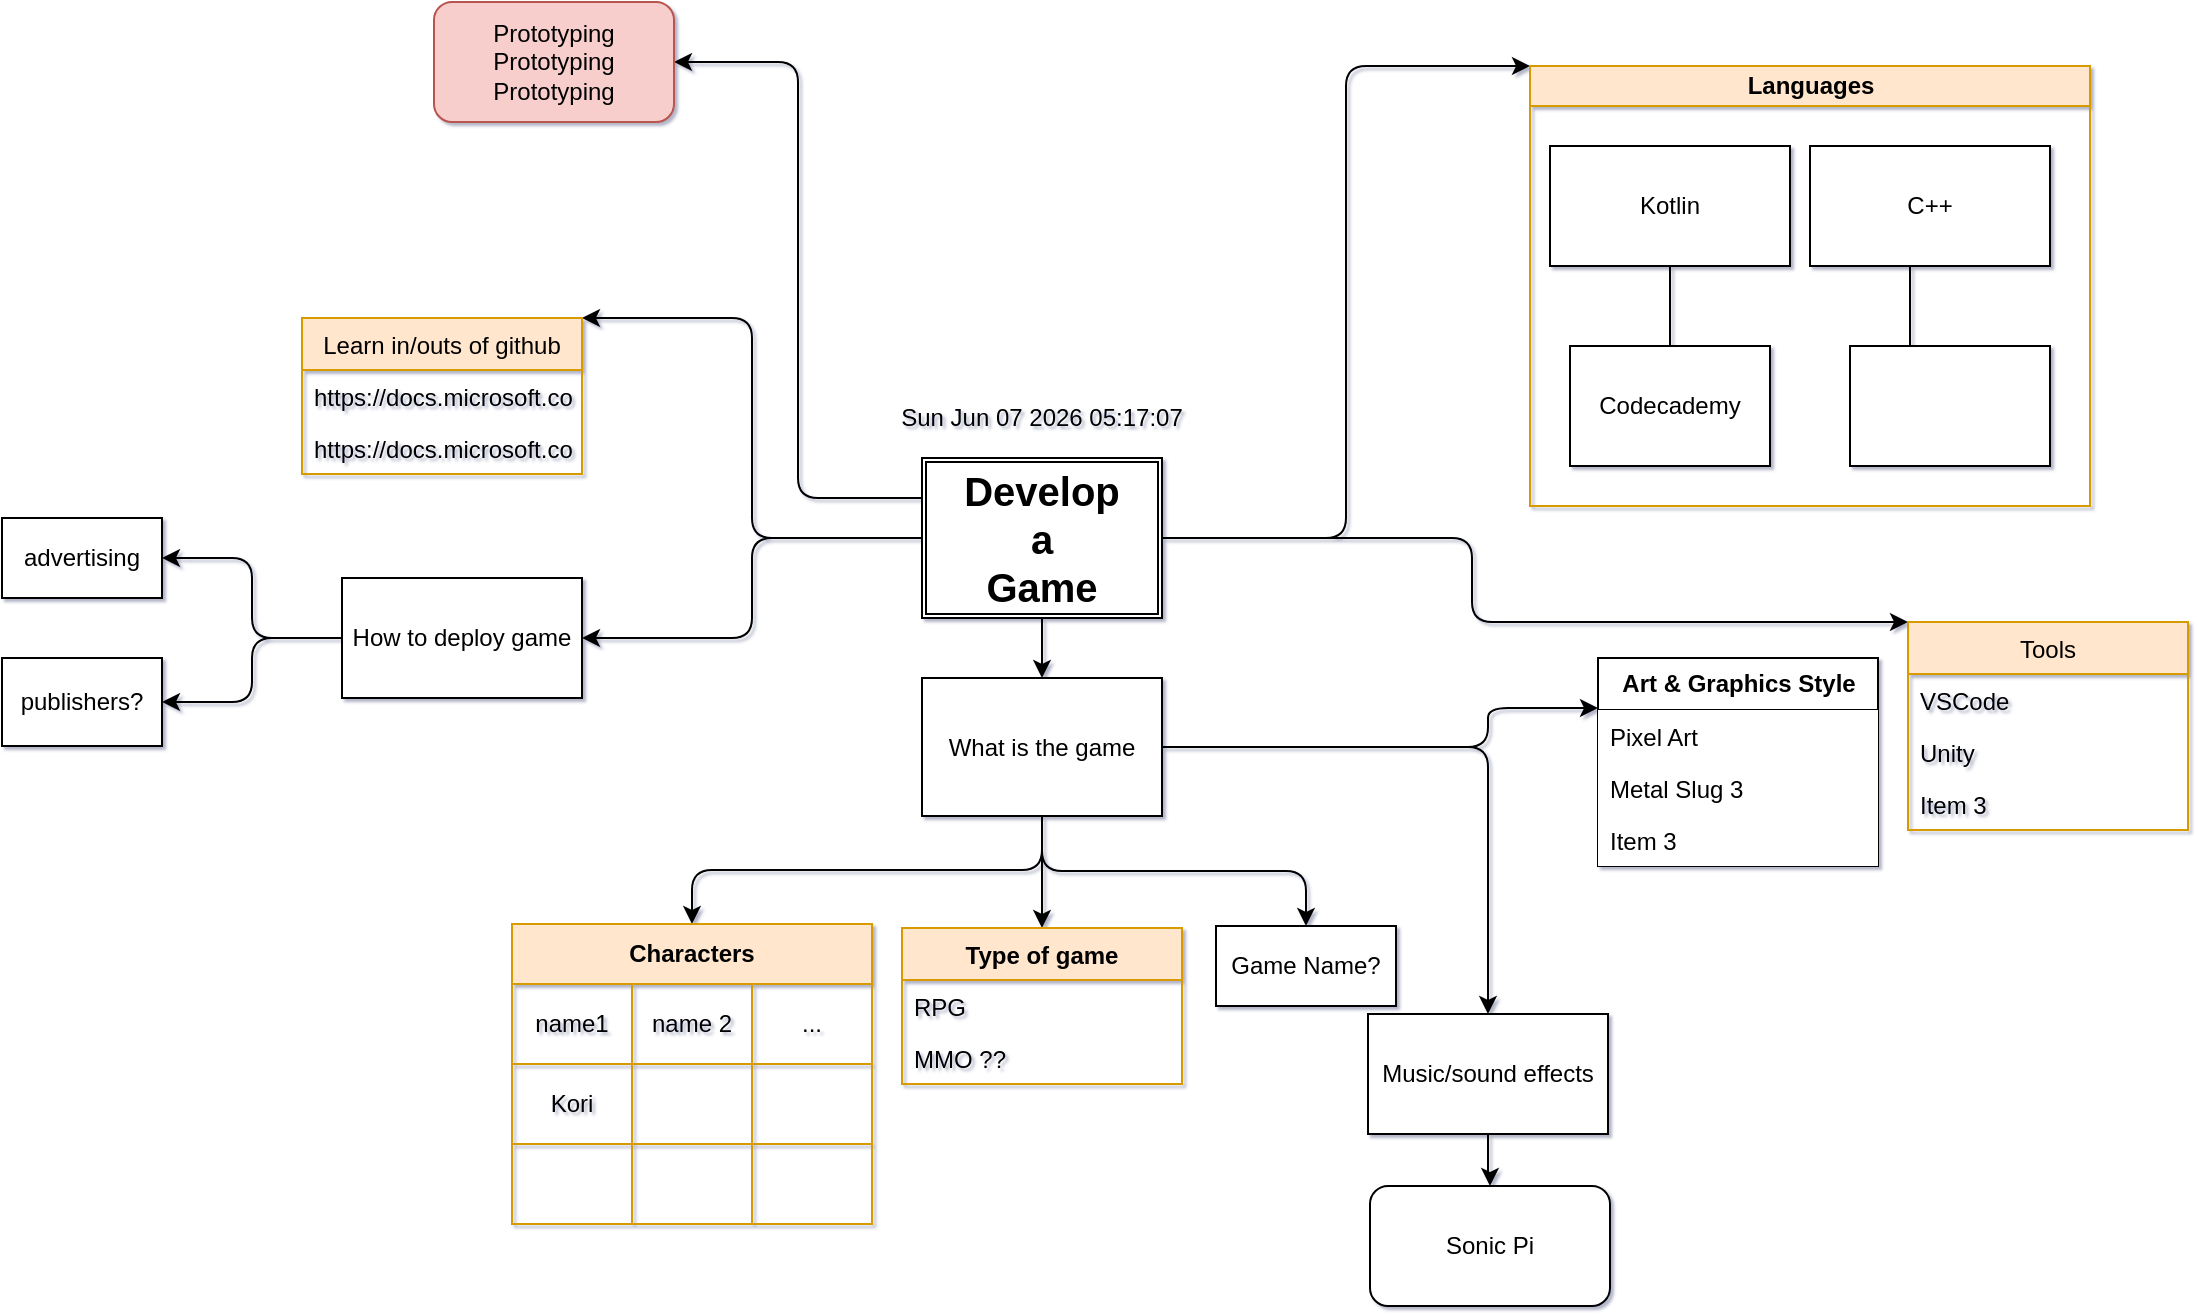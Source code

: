 <mxfile version="14.2.4" type="github" pages="4">
  <diagram id="LQlHrmRZi087rSzwUS9f" name="Main">
    <mxGraphModel dx="1182" dy="822" grid="0" gridSize="10" guides="0" tooltips="1" connect="1" arrows="1" fold="1" page="0" pageScale="1" pageWidth="850" pageHeight="1100" math="0" shadow="1">
      <root>
        <mxCell id="0" />
        <mxCell id="1" parent="0" />
        <mxCell id="A_EFe26jHxkVhjVEouuX-2" value="" style="endArrow=classic;html=1;exitX=0;exitY=0.5;exitDx=0;exitDy=0;entryX=1;entryY=0;entryDx=0;entryDy=0;edgeStyle=elbowEdgeStyle;" parent="1" source="N-RR1U5ewOOgkyhQM1mz-33" target="N-RR1U5ewOOgkyhQM1mz-17" edge="1">
          <mxGeometry width="50" height="50" relative="1" as="geometry">
            <mxPoint x="360" y="55" as="sourcePoint" />
            <mxPoint x="280" y="-20" as="targetPoint" />
          </mxGeometry>
        </mxCell>
        <mxCell id="A_EFe26jHxkVhjVEouuX-4" value="" style="endArrow=classic;html=1;exitX=0;exitY=0.5;exitDx=0;exitDy=0;entryX=1;entryY=0.5;entryDx=0;entryDy=0;edgeStyle=orthogonalEdgeStyle;" parent="1" source="N-RR1U5ewOOgkyhQM1mz-33" target="A_EFe26jHxkVhjVEouuX-5" edge="1">
          <mxGeometry width="50" height="50" relative="1" as="geometry">
            <mxPoint x="360" y="55" as="sourcePoint" />
            <mxPoint x="340" y="190" as="targetPoint" />
          </mxGeometry>
        </mxCell>
        <mxCell id="rkaj9FJLYy9ZAXitsgkI-21" value="" style="edgeStyle=orthogonalEdgeStyle;curved=0;rounded=1;sketch=0;orthogonalLoop=1;jettySize=auto;html=1;" parent="1" source="A_EFe26jHxkVhjVEouuX-5" target="rkaj9FJLYy9ZAXitsgkI-20" edge="1">
          <mxGeometry relative="1" as="geometry" />
        </mxCell>
        <mxCell id="rkaj9FJLYy9ZAXitsgkI-25" value="" style="edgeStyle=orthogonalEdgeStyle;curved=0;rounded=1;sketch=0;orthogonalLoop=1;jettySize=auto;html=1;" parent="1" source="A_EFe26jHxkVhjVEouuX-5" target="rkaj9FJLYy9ZAXitsgkI-24" edge="1">
          <mxGeometry relative="1" as="geometry" />
        </mxCell>
        <mxCell id="A_EFe26jHxkVhjVEouuX-5" value="How to deploy game" style="square;whiteSpace=wrap;html=1;" parent="1" vertex="1">
          <mxGeometry x="70" y="90" width="120" height="60" as="geometry" />
        </mxCell>
        <mxCell id="A_EFe26jHxkVhjVEouuX-6" value="" style="endArrow=classic;html=1;exitX=0.5;exitY=1;exitDx=0;exitDy=0;" parent="1" source="N-RR1U5ewOOgkyhQM1mz-33" target="A_EFe26jHxkVhjVEouuX-7" edge="1">
          <mxGeometry width="50" height="50" relative="1" as="geometry">
            <mxPoint x="420" y="80" as="sourcePoint" />
            <mxPoint x="420" y="270" as="targetPoint" />
          </mxGeometry>
        </mxCell>
        <mxCell id="rkaj9FJLYy9ZAXitsgkI-19" value="" style="edgeStyle=elbowEdgeStyle;rounded=1;sketch=0;orthogonalLoop=1;jettySize=auto;html=1;entryX=0.5;entryY=0;entryDx=0;entryDy=0;elbow=vertical;" parent="1" source="A_EFe26jHxkVhjVEouuX-7" target="N-RR1U5ewOOgkyhQM1mz-1" edge="1">
          <mxGeometry relative="1" as="geometry">
            <mxPoint x="420" y="350" as="targetPoint" />
          </mxGeometry>
        </mxCell>
        <mxCell id="A_EFe26jHxkVhjVEouuX-7" value="What is the game" style="square;whiteSpace=wrap;html=1;" parent="1" vertex="1">
          <mxGeometry x="360" y="140" width="120" height="69" as="geometry" />
        </mxCell>
        <mxCell id="A_EFe26jHxkVhjVEouuX-8" value="" style="endArrow=classic;html=1;entryX=0;entryY=0;entryDx=0;entryDy=0;edgeStyle=elbowEdgeStyle;" parent="1" target="N-RR1U5ewOOgkyhQM1mz-27" edge="1">
          <mxGeometry width="50" height="50" relative="1" as="geometry">
            <mxPoint x="490" y="70" as="sourcePoint" />
            <mxPoint x="790" y="380" as="targetPoint" />
            <Array as="points">
              <mxPoint x="635" y="340" />
            </Array>
          </mxGeometry>
        </mxCell>
        <mxCell id="A_EFe26jHxkVhjVEouuX-10" value="" style="endArrow=classic;html=1;entryX=0;entryY=0;entryDx=0;entryDy=0;edgeStyle=elbowEdgeStyle;" parent="1" source="N-RR1U5ewOOgkyhQM1mz-33" target="N-RR1U5ewOOgkyhQM1mz-9" edge="1">
          <mxGeometry width="50" height="50" relative="1" as="geometry">
            <mxPoint x="470" y="50" as="sourcePoint" />
            <mxPoint x="740" y="20" as="targetPoint" />
          </mxGeometry>
        </mxCell>
        <mxCell id="A_EFe26jHxkVhjVEouuX-13" value="Game Name?" style="square;whiteSpace=wrap;html=1;" parent="1" vertex="1">
          <mxGeometry x="507" y="264" width="90" height="40" as="geometry" />
        </mxCell>
        <mxCell id="A_EFe26jHxkVhjVEouuX-14" value="" style="endArrow=classic;html=1;exitX=0.5;exitY=1;exitDx=0;exitDy=0;edgeStyle=elbowEdgeStyle;elbow=vertical;" parent="1" source="A_EFe26jHxkVhjVEouuX-7" target="rkaj9FJLYy9ZAXitsgkI-26" edge="1">
          <mxGeometry width="50" height="50" relative="1" as="geometry">
            <mxPoint x="400" y="420" as="sourcePoint" />
            <mxPoint x="330" y="360" as="targetPoint" />
          </mxGeometry>
        </mxCell>
        <UserObject label="%date{ddd mmm dd yyyy HH:MM:ss}%" placeholders="1" id="__gFQp-27cVtTYfEqAuZ-8">
          <mxCell style="text;html=1;align=center;verticalAlign=middle;whiteSpace=wrap;overflow=hidden;" parent="1" vertex="1">
            <mxGeometry x="340" width="160" height="20" as="geometry" />
          </mxCell>
        </UserObject>
        <mxCell id="rkaj9FJLYy9ZAXitsgkI-15" value="" style="endArrow=classic;html=1;exitX=0.5;exitY=1;exitDx=0;exitDy=0;entryX=0.5;entryY=0;entryDx=0;entryDy=0;edgeStyle=elbowEdgeStyle;elbow=vertical;" parent="1" source="A_EFe26jHxkVhjVEouuX-7" target="A_EFe26jHxkVhjVEouuX-13" edge="1">
          <mxGeometry width="50" height="50" relative="1" as="geometry">
            <mxPoint x="380" y="270" as="sourcePoint" />
            <mxPoint x="430" y="220" as="targetPoint" />
          </mxGeometry>
        </mxCell>
        <mxCell id="rkaj9FJLYy9ZAXitsgkI-20" value="publishers?" style="whiteSpace=wrap;html=1;" parent="1" vertex="1">
          <mxGeometry x="-100" y="130" width="80" height="44" as="geometry" />
        </mxCell>
        <mxCell id="rkaj9FJLYy9ZAXitsgkI-24" value="advertising" style="whiteSpace=wrap;html=1;" parent="1" vertex="1">
          <mxGeometry x="-100" y="60" width="80" height="40" as="geometry" />
        </mxCell>
        <mxCell id="N-RR1U5ewOOgkyhQM1mz-9" value="Languages" style="swimlane;html=1;startSize=20;horizontal=1;containerType=tree;newEdgeStyle={&quot;edgeStyle&quot;:&quot;elbowEdgeStyle&quot;,&quot;startArrow&quot;:&quot;none&quot;,&quot;endArrow&quot;:&quot;none&quot;};rounded=0;sketch=0;fillColor=#ffe6cc;strokeColor=#d79b00;" parent="1" vertex="1">
          <mxGeometry x="664" y="-166" width="280" height="220" as="geometry" />
        </mxCell>
        <mxCell id="N-RR1U5ewOOgkyhQM1mz-10" value="" style="edgeStyle=elbowEdgeStyle;elbow=vertical;startArrow=none;endArrow=none;rounded=0;" parent="N-RR1U5ewOOgkyhQM1mz-9" source="N-RR1U5ewOOgkyhQM1mz-12" target="N-RR1U5ewOOgkyhQM1mz-13" edge="1">
          <mxGeometry relative="1" as="geometry" />
        </mxCell>
        <mxCell id="N-RR1U5ewOOgkyhQM1mz-11" value="" style="edgeStyle=elbowEdgeStyle;elbow=vertical;startArrow=none;endArrow=none;rounded=0;" parent="N-RR1U5ewOOgkyhQM1mz-9" target="N-RR1U5ewOOgkyhQM1mz-14" edge="1">
          <mxGeometry relative="1" as="geometry">
            <mxPoint x="190" y="90" as="sourcePoint" />
            <Array as="points">
              <mxPoint x="190" y="90" />
            </Array>
          </mxGeometry>
        </mxCell>
        <UserObject label="Kotlin" treeRoot="1" id="N-RR1U5ewOOgkyhQM1mz-12">
          <mxCell style="whiteSpace=wrap;html=1;align=center;treeFolding=1;treeMoving=1;newEdgeStyle={&quot;edgeStyle&quot;:&quot;elbowEdgeStyle&quot;,&quot;startArrow&quot;:&quot;none&quot;,&quot;endArrow&quot;:&quot;none&quot;};" parent="N-RR1U5ewOOgkyhQM1mz-9" vertex="1">
            <mxGeometry x="10" y="40" width="120" height="60" as="geometry" />
          </mxCell>
        </UserObject>
        <UserObject label="Codecademy" link="https://www.codecademy.com/learn/learn-kotlin" id="N-RR1U5ewOOgkyhQM1mz-13">
          <mxCell style="whiteSpace=wrap;html=1;align=center;verticalAlign=middle;treeFolding=1;treeMoving=1;newEdgeStyle={&quot;edgeStyle&quot;:&quot;elbowEdgeStyle&quot;,&quot;startArrow&quot;:&quot;none&quot;,&quot;endArrow&quot;:&quot;none&quot;};" parent="N-RR1U5ewOOgkyhQM1mz-9" vertex="1">
            <mxGeometry x="20" y="140" width="100" height="60" as="geometry" />
          </mxCell>
        </UserObject>
        <mxCell id="N-RR1U5ewOOgkyhQM1mz-14" value="" style="whiteSpace=wrap;html=1;align=center;verticalAlign=middle;treeFolding=1;treeMoving=1;newEdgeStyle={&quot;edgeStyle&quot;:&quot;elbowEdgeStyle&quot;,&quot;startArrow&quot;:&quot;none&quot;,&quot;endArrow&quot;:&quot;none&quot;};" parent="N-RR1U5ewOOgkyhQM1mz-9" vertex="1">
          <mxGeometry x="160" y="140" width="100" height="60" as="geometry" />
        </mxCell>
        <UserObject label="C++" treeRoot="1" id="N-RR1U5ewOOgkyhQM1mz-15">
          <mxCell style="whiteSpace=wrap;html=1;align=center;treeFolding=1;treeMoving=1;newEdgeStyle={&quot;edgeStyle&quot;:&quot;elbowEdgeStyle&quot;,&quot;startArrow&quot;:&quot;none&quot;,&quot;endArrow&quot;:&quot;none&quot;};" parent="N-RR1U5ewOOgkyhQM1mz-9" vertex="1">
            <mxGeometry x="140" y="40" width="120" height="60" as="geometry" />
          </mxCell>
        </UserObject>
        <mxCell id="N-RR1U5ewOOgkyhQM1mz-17" value="Learn in/outs of github" style="swimlane;fontStyle=0;childLayout=stackLayout;horizontal=1;startSize=26;fillColor=#ffe6cc;horizontalStack=0;resizeParent=1;resizeParentMax=0;resizeLast=0;collapsible=1;marginBottom=0;rounded=0;sketch=0;strokeColor=#d79b00;" parent="1" vertex="1">
          <mxGeometry x="50" y="-40" width="140" height="78" as="geometry" />
        </mxCell>
        <mxCell id="N-RR1U5ewOOgkyhQM1mz-18" value="https://docs.microsoft.com/en-us/learn/modules/introduction-to-github/" style="text;strokeColor=none;fillColor=none;align=left;verticalAlign=top;spacingLeft=4;spacingRight=4;overflow=hidden;rotatable=0;points=[[0,0.5],[1,0.5]];portConstraint=eastwest;" parent="N-RR1U5ewOOgkyhQM1mz-17" vertex="1">
          <mxGeometry y="26" width="140" height="26" as="geometry" />
        </mxCell>
        <mxCell id="N-RR1U5ewOOgkyhQM1mz-19" value="https://docs.microsoft.com/en-us/learn/paths/manage-project-lifecycle-github/" style="text;strokeColor=none;fillColor=none;align=left;verticalAlign=top;spacingLeft=4;spacingRight=4;overflow=hidden;rotatable=0;points=[[0,0.5],[1,0.5]];portConstraint=eastwest;" parent="N-RR1U5ewOOgkyhQM1mz-17" vertex="1">
          <mxGeometry y="52" width="140" height="26" as="geometry" />
        </mxCell>
        <mxCell id="9YRhju4re-X4gGqI2iqe-2" value="" style="edgeStyle=orthogonalEdgeStyle;rounded=0;orthogonalLoop=1;jettySize=auto;html=1;" parent="1" source="N-RR1U5ewOOgkyhQM1mz-36" target="9YRhju4re-X4gGqI2iqe-1" edge="1">
          <mxGeometry relative="1" as="geometry" />
        </mxCell>
        <mxCell id="N-RR1U5ewOOgkyhQM1mz-36" value="Music/sound effects" style="rounded=0;whiteSpace=wrap;html=1;" parent="1" vertex="1">
          <mxGeometry x="583" y="308" width="120" height="60" as="geometry" />
        </mxCell>
        <mxCell id="N-RR1U5ewOOgkyhQM1mz-33" value="&lt;div&gt;&lt;font style=&quot;font-size: 20px&quot;&gt;&lt;b&gt;Develop&lt;/b&gt;&lt;/font&gt;&lt;/div&gt;&lt;div&gt;&lt;font style=&quot;font-size: 20px&quot;&gt;&lt;b&gt;a&lt;/b&gt;&lt;/font&gt;&lt;/div&gt;&lt;div&gt;&lt;font style=&quot;font-size: 20px&quot;&gt;&lt;b&gt;Game&lt;/b&gt;&lt;/font&gt;&lt;/div&gt;" style="shape=ext;double=1;rounded=0;whiteSpace=wrap;html=1;sketch=0;" parent="1" vertex="1">
          <mxGeometry x="360" y="30" width="120" height="80" as="geometry" />
        </mxCell>
        <mxCell id="N-RR1U5ewOOgkyhQM1mz-37" value="" style="endArrow=classic;html=1;exitX=0;exitY=0.25;exitDx=0;exitDy=0;edgeStyle=elbowEdgeStyle;" parent="1" source="N-RR1U5ewOOgkyhQM1mz-33" target="N-RR1U5ewOOgkyhQM1mz-38" edge="1">
          <mxGeometry width="50" height="50" relative="1" as="geometry">
            <mxPoint x="425" y="115" as="sourcePoint" />
            <mxPoint x="284" y="-150" as="targetPoint" />
          </mxGeometry>
        </mxCell>
        <mxCell id="N-RR1U5ewOOgkyhQM1mz-38" value="&lt;div&gt;Prototyping&lt;/div&gt;&lt;div&gt;Prototyping&lt;/div&gt;&lt;div&gt;Prototyping&lt;/div&gt;" style="rounded=1;whiteSpace=wrap;html=1;fillColor=#f8cecc;strokeColor=#b85450;" parent="1" vertex="1">
          <mxGeometry x="116" y="-198" width="120" height="60" as="geometry" />
        </mxCell>
        <mxCell id="9YRhju4re-X4gGqI2iqe-1" value="&lt;div&gt;Sonic Pi&lt;/div&gt;" style="rounded=1;whiteSpace=wrap;html=1;" parent="1" vertex="1">
          <mxGeometry x="584" y="394" width="120" height="60" as="geometry" />
        </mxCell>
        <mxCell id="N-RR1U5ewOOgkyhQM1mz-1" value="Type of game" style="swimlane;fontStyle=1;childLayout=stackLayout;horizontal=1;startSize=26;fillColor=#ffe6cc;horizontalStack=0;resizeParent=1;resizeParentMax=0;resizeLast=0;collapsible=1;marginBottom=0;rounded=0;sketch=0;strokeColor=#d79b00;" parent="1" vertex="1">
          <mxGeometry x="350" y="265" width="140" height="78" as="geometry" />
        </mxCell>
        <mxCell id="N-RR1U5ewOOgkyhQM1mz-3" value="RPG&#xa;" style="text;strokeColor=none;fillColor=none;align=left;verticalAlign=top;spacingLeft=4;spacingRight=4;overflow=hidden;rotatable=0;points=[[0,0.5],[1,0.5]];portConstraint=eastwest;" parent="N-RR1U5ewOOgkyhQM1mz-1" vertex="1">
          <mxGeometry y="26" width="140" height="26" as="geometry" />
        </mxCell>
        <mxCell id="HhevUijndZ0R4w4-KPz5-1" value="MMO ??" style="text;strokeColor=none;fillColor=none;align=left;verticalAlign=top;spacingLeft=4;spacingRight=4;overflow=hidden;rotatable=0;points=[[0,0.5],[1,0.5]];portConstraint=eastwest;" vertex="1" parent="N-RR1U5ewOOgkyhQM1mz-1">
          <mxGeometry y="52" width="140" height="26" as="geometry" />
        </mxCell>
        <mxCell id="rkaj9FJLYy9ZAXitsgkI-26" value="&lt;div&gt;Characters&lt;/div&gt;" style="shape=table;html=1;whiteSpace=wrap;startSize=30;container=1;collapsible=0;childLayout=tableLayout;fontStyle=1;align=center;rounded=0;sketch=0;fillColor=#ffe6cc;strokeColor=#d79b00;" parent="1" vertex="1">
          <mxGeometry x="155" y="263" width="180" height="150" as="geometry" />
        </mxCell>
        <mxCell id="rkaj9FJLYy9ZAXitsgkI-27" value="" style="shape=partialRectangle;html=1;whiteSpace=wrap;collapsible=0;dropTarget=0;pointerEvents=0;fillColor=none;top=0;left=0;bottom=0;right=0;points=[[0,0.5],[1,0.5]];portConstraint=eastwest;" parent="rkaj9FJLYy9ZAXitsgkI-26" vertex="1">
          <mxGeometry y="30" width="180" height="40" as="geometry" />
        </mxCell>
        <mxCell id="rkaj9FJLYy9ZAXitsgkI-28" value="name1" style="shape=partialRectangle;html=1;whiteSpace=wrap;connectable=0;fillColor=none;top=0;left=0;bottom=0;right=0;overflow=hidden;" parent="rkaj9FJLYy9ZAXitsgkI-27" vertex="1">
          <mxGeometry width="60" height="40" as="geometry" />
        </mxCell>
        <mxCell id="rkaj9FJLYy9ZAXitsgkI-29" value="name 2" style="shape=partialRectangle;html=1;whiteSpace=wrap;connectable=0;fillColor=none;top=0;left=0;bottom=0;right=0;overflow=hidden;" parent="rkaj9FJLYy9ZAXitsgkI-27" vertex="1">
          <mxGeometry x="60" width="60" height="40" as="geometry" />
        </mxCell>
        <mxCell id="rkaj9FJLYy9ZAXitsgkI-30" value="..." style="shape=partialRectangle;html=1;whiteSpace=wrap;connectable=0;fillColor=none;top=0;left=0;bottom=0;right=0;overflow=hidden;" parent="rkaj9FJLYy9ZAXitsgkI-27" vertex="1">
          <mxGeometry x="120" width="60" height="40" as="geometry" />
        </mxCell>
        <mxCell id="rkaj9FJLYy9ZAXitsgkI-31" value="" style="shape=partialRectangle;html=1;whiteSpace=wrap;collapsible=0;dropTarget=0;pointerEvents=0;fillColor=none;top=0;left=0;bottom=0;right=0;points=[[0,0.5],[1,0.5]];portConstraint=eastwest;" parent="rkaj9FJLYy9ZAXitsgkI-26" vertex="1">
          <mxGeometry y="70" width="180" height="40" as="geometry" />
        </mxCell>
        <mxCell id="rkaj9FJLYy9ZAXitsgkI-32" value="Kori" style="shape=partialRectangle;html=1;whiteSpace=wrap;connectable=0;fillColor=none;top=0;left=0;bottom=0;right=0;overflow=hidden;" parent="rkaj9FJLYy9ZAXitsgkI-31" vertex="1">
          <mxGeometry width="60" height="40" as="geometry" />
        </mxCell>
        <mxCell id="rkaj9FJLYy9ZAXitsgkI-33" value="" style="shape=partialRectangle;html=1;whiteSpace=wrap;connectable=0;fillColor=none;top=0;left=0;bottom=0;right=0;overflow=hidden;" parent="rkaj9FJLYy9ZAXitsgkI-31" vertex="1">
          <mxGeometry x="60" width="60" height="40" as="geometry" />
        </mxCell>
        <mxCell id="rkaj9FJLYy9ZAXitsgkI-34" value="" style="shape=partialRectangle;html=1;whiteSpace=wrap;connectable=0;fillColor=none;top=0;left=0;bottom=0;right=0;overflow=hidden;" parent="rkaj9FJLYy9ZAXitsgkI-31" vertex="1">
          <mxGeometry x="120" width="60" height="40" as="geometry" />
        </mxCell>
        <mxCell id="rkaj9FJLYy9ZAXitsgkI-35" value="" style="shape=partialRectangle;html=1;whiteSpace=wrap;collapsible=0;dropTarget=0;pointerEvents=0;fillColor=none;top=0;left=0;bottom=0;right=0;points=[[0,0.5],[1,0.5]];portConstraint=eastwest;" parent="rkaj9FJLYy9ZAXitsgkI-26" vertex="1">
          <mxGeometry y="110" width="180" height="40" as="geometry" />
        </mxCell>
        <mxCell id="rkaj9FJLYy9ZAXitsgkI-36" value="" style="shape=partialRectangle;html=1;whiteSpace=wrap;connectable=0;fillColor=none;top=0;left=0;bottom=0;right=0;overflow=hidden;" parent="rkaj9FJLYy9ZAXitsgkI-35" vertex="1">
          <mxGeometry width="60" height="40" as="geometry" />
        </mxCell>
        <mxCell id="rkaj9FJLYy9ZAXitsgkI-37" value="" style="shape=partialRectangle;html=1;whiteSpace=wrap;connectable=0;fillColor=none;top=0;left=0;bottom=0;right=0;overflow=hidden;" parent="rkaj9FJLYy9ZAXitsgkI-35" vertex="1">
          <mxGeometry x="60" width="60" height="40" as="geometry" />
        </mxCell>
        <mxCell id="rkaj9FJLYy9ZAXitsgkI-38" value="" style="shape=partialRectangle;html=1;whiteSpace=wrap;connectable=0;fillColor=none;top=0;left=0;bottom=0;right=0;overflow=hidden;" parent="rkaj9FJLYy9ZAXitsgkI-35" vertex="1">
          <mxGeometry x="120" width="60" height="40" as="geometry" />
        </mxCell>
        <mxCell id="N-RR1U5ewOOgkyhQM1mz-27" value="Tools" style="swimlane;fontStyle=0;childLayout=stackLayout;horizontal=1;startSize=26;fillColor=#ffe6cc;horizontalStack=0;resizeParent=1;resizeParentMax=0;resizeLast=0;collapsible=1;marginBottom=0;rounded=0;sketch=0;strokeColor=#d79b00;" parent="1" vertex="1">
          <mxGeometry x="853" y="112" width="140" height="104" as="geometry" />
        </mxCell>
        <mxCell id="N-RR1U5ewOOgkyhQM1mz-28" value="VSCode" style="text;strokeColor=none;fillColor=none;align=left;verticalAlign=top;spacingLeft=4;spacingRight=4;overflow=hidden;rotatable=0;points=[[0,0.5],[1,0.5]];portConstraint=eastwest;" parent="N-RR1U5ewOOgkyhQM1mz-27" vertex="1">
          <mxGeometry y="26" width="140" height="26" as="geometry" />
        </mxCell>
        <mxCell id="N-RR1U5ewOOgkyhQM1mz-29" value="Unity" style="text;align=left;verticalAlign=top;spacingLeft=4;spacingRight=4;overflow=hidden;rotatable=0;points=[[0,0.5],[1,0.5]];portConstraint=eastwest;" parent="N-RR1U5ewOOgkyhQM1mz-27" vertex="1">
          <mxGeometry y="52" width="140" height="26" as="geometry" />
        </mxCell>
        <mxCell id="N-RR1U5ewOOgkyhQM1mz-30" value="Item 3" style="text;strokeColor=none;fillColor=none;align=left;verticalAlign=top;spacingLeft=4;spacingRight=4;overflow=hidden;rotatable=0;points=[[0,0.5],[1,0.5]];portConstraint=eastwest;" parent="N-RR1U5ewOOgkyhQM1mz-27" vertex="1">
          <mxGeometry y="78" width="140" height="26" as="geometry" />
        </mxCell>
        <mxCell id="RXbjQ6Ln7YmMfF26IMea-6" value="" style="endArrow=classic;html=1;entryX=0.5;entryY=0;entryDx=0;entryDy=0;edgeStyle=elbowEdgeStyle;exitX=1;exitY=0.5;exitDx=0;exitDy=0;" parent="1" source="A_EFe26jHxkVhjVEouuX-7" target="N-RR1U5ewOOgkyhQM1mz-36" edge="1">
          <mxGeometry width="50" height="50" relative="1" as="geometry">
            <mxPoint x="576" y="157" as="sourcePoint" />
            <mxPoint x="668" y="246" as="targetPoint" />
            <Array as="points">
              <mxPoint x="643" y="311" />
            </Array>
          </mxGeometry>
        </mxCell>
        <mxCell id="PlN9Dl11Yp-ZoZEai1nJ-1" value="" style="endArrow=classic;html=1;exitX=1;exitY=0.5;exitDx=0;exitDy=0;edgeStyle=elbowEdgeStyle;" parent="1" source="A_EFe26jHxkVhjVEouuX-7" target="HhevUijndZ0R4w4-KPz5-3" edge="1">
          <mxGeometry width="50" height="50" relative="1" as="geometry">
            <mxPoint x="504" y="439" as="sourcePoint" />
            <mxPoint x="706" y="155" as="targetPoint" />
            <Array as="points">
              <mxPoint x="643" y="155" />
            </Array>
          </mxGeometry>
        </mxCell>
        <mxCell id="HhevUijndZ0R4w4-KPz5-3" value="&lt;b&gt;Art &amp;amp; Graphics Style&lt;/b&gt;" style="swimlane;fontStyle=0;childLayout=stackLayout;horizontal=1;startSize=26;horizontalStack=0;resizeParent=1;resizeParentMax=0;resizeLast=0;collapsible=1;marginBottom=0;html=1;" vertex="1" parent="1">
          <mxGeometry x="698" y="130" width="140" height="104" as="geometry" />
        </mxCell>
        <mxCell id="HhevUijndZ0R4w4-KPz5-4" value="Pixel Art" style="text;strokeColor=none;align=left;verticalAlign=top;spacingLeft=4;spacingRight=4;overflow=hidden;rotatable=0;points=[[0,0.5],[1,0.5]];portConstraint=eastwest;fillColor=#ffffff;" vertex="1" parent="HhevUijndZ0R4w4-KPz5-3">
          <mxGeometry y="26" width="140" height="26" as="geometry" />
        </mxCell>
        <mxCell id="HhevUijndZ0R4w4-KPz5-5" value="Metal Slug 3" style="text;strokeColor=none;align=left;verticalAlign=top;spacingLeft=4;spacingRight=4;overflow=hidden;rotatable=0;points=[[0,0.5],[1,0.5]];portConstraint=eastwest;fillColor=#ffffff;" vertex="1" parent="HhevUijndZ0R4w4-KPz5-3">
          <mxGeometry y="52" width="140" height="26" as="geometry" />
        </mxCell>
        <mxCell id="HhevUijndZ0R4w4-KPz5-6" value="Item 3" style="text;strokeColor=none;align=left;verticalAlign=top;spacingLeft=4;spacingRight=4;overflow=hidden;rotatable=0;points=[[0,0.5],[1,0.5]];portConstraint=eastwest;fillColor=#ffffff;" vertex="1" parent="HhevUijndZ0R4w4-KPz5-3">
          <mxGeometry y="78" width="140" height="26" as="geometry" />
        </mxCell>
      </root>
    </mxGraphModel>
  </diagram>
  <diagram id="HxxKtC5qOTDmX623afmT" name="Ideas">
    <mxGraphModel dx="782" dy="422" grid="0" gridSize="10" guides="1" tooltips="1" connect="1" arrows="1" fold="1" page="1" pageScale="1" pageWidth="850" pageHeight="1100" math="0" shadow="0">
      <root>
        <mxCell id="NZ4esW1d6UcTNpKePDM_-0" />
        <mxCell id="NZ4esW1d6UcTNpKePDM_-1" parent="NZ4esW1d6UcTNpKePDM_-0" />
        <mxCell id="wJ21ekL1f7_dwKInWfjp-1" value="" style="edgeStyle=elbowEdgeStyle;orthogonalLoop=1;jettySize=auto;html=1;curved=1;" parent="NZ4esW1d6UcTNpKePDM_-1" source="NZ4esW1d6UcTNpKePDM_-2" target="wJ21ekL1f7_dwKInWfjp-0" edge="1">
          <mxGeometry relative="1" as="geometry" />
        </mxCell>
        <mxCell id="NZ4esW1d6UcTNpKePDM_-2" value="&lt;h1&gt;Studio Name&lt;br&gt;&lt;/h1&gt;&lt;p&gt;Was trying to write a program that picks a random adjective and noun from a list and displays the two together in hopes of helping come up with a name for when we publish. &lt;br&gt;&lt;/p&gt;&lt;p&gt;Would like to accomplish this in Kotlin. (Need to learn more about how to do random)&lt;br&gt;&lt;/p&gt;" style="text;html=1;strokeColor=none;fillColor=none;spacing=5;spacingTop=-20;whiteSpace=wrap;overflow=hidden;rounded=0;" parent="NZ4esW1d6UcTNpKePDM_-1" vertex="1">
          <mxGeometry x="43" y="34" width="190" height="210" as="geometry" />
        </mxCell>
        <mxCell id="wJ21ekL1f7_dwKInWfjp-2" value="nameGenerator.kt" style="swimlane;fillColor=#ffe6cc;strokeColor=#d79b00;" parent="NZ4esW1d6UcTNpKePDM_-1" vertex="1">
          <mxGeometry x="317" y="94" width="203" height="200" as="geometry" />
        </mxCell>
        <mxCell id="wJ21ekL1f7_dwKInWfjp-0" value="&lt;div align=&quot;justify&quot;&gt;&lt;font color=&quot;#FFFFFF&quot;&gt;var adj = setOf(&quot;some&quot;, &quot;adjectives)&lt;br&gt;var noun = setOf(&quot;a&quot;, &quot;few&quot;, &quot;nouns&quot;)&lt;br&gt;&lt;br&gt;fun main(){&lt;br&gt;&amp;nbsp;&amp;nbsp;&amp;nbsp; //get a random adj &amp;amp; noun&lt;br&gt;&amp;nbsp;&amp;nbsp;&amp;nbsp; println(rAdj rNoun)&lt;br&gt;&lt;/font&gt;&lt;/div&gt;&lt;div align=&quot;justify&quot;&gt;&lt;font color=&quot;#FFFFFF&quot;&gt;}&lt;/font&gt;&lt;/div&gt;" style="rounded=0;whiteSpace=wrap;html=1;align=left;strokeColor=#666666;fontColor=#333333;fillColor=#666666;" parent="wJ21ekL1f7_dwKInWfjp-2" vertex="1">
          <mxGeometry x="1" y="23" width="202" height="177" as="geometry" />
        </mxCell>
        <mxCell id="ch6hwCSg5xYmG8sMIzMC-0" value="&lt;h1&gt;Work with Other Creators&lt;br&gt;&lt;/h1&gt;&lt;div&gt;&lt;br&gt;&lt;/div&gt;&lt;div&gt;I have this idea to reach out to creators on something like TikTok to use for voice acting, character/level design/ music/sound effects.&lt;/div&gt;&lt;div&gt;&lt;br&gt;&lt;/div&gt;&lt;div&gt;I have a few already in mind, will upload screenshots in the future.&lt;br&gt;&lt;/div&gt;" style="text;html=1;strokeColor=none;fillColor=none;spacing=5;spacingTop=-20;whiteSpace=wrap;overflow=hidden;rounded=0;" parent="NZ4esW1d6UcTNpKePDM_-1" vertex="1">
          <mxGeometry x="600" y="50" width="190" height="210" as="geometry" />
        </mxCell>
      </root>
    </mxGraphModel>
  </diagram>
  <diagram id="aIGfGeLZj5qmncqUxqDx" name="Items">
    <mxGraphModel dx="782" dy="422" grid="1" gridSize="10" guides="1" tooltips="1" connect="1" arrows="1" fold="1" page="1" pageScale="1" pageWidth="850" pageHeight="1100" math="0" shadow="0">
      <root>
        <mxCell id="Wa-M4NJkG1pTCPJZrmza-0" />
        <mxCell id="Wa-M4NJkG1pTCPJZrmza-1" parent="Wa-M4NJkG1pTCPJZrmza-0" />
        <mxCell id="Wa-M4NJkG1pTCPJZrmza-2" value="Pick(Axe) of Destiny" style="swimlane;fontStyle=1;childLayout=stackLayout;horizontal=1;startSize=26;horizontalStack=0;resizeParent=1;resizeParentMax=0;resizeLast=0;collapsible=1;marginBottom=0;fillColor=#FFFFFF;" vertex="1" parent="Wa-M4NJkG1pTCPJZrmza-1">
          <mxGeometry x="90" y="60" width="140" height="100" as="geometry" />
        </mxCell>
        <mxCell id="Wa-M4NJkG1pTCPJZrmza-3" value="&lt;div align=&quot;center&quot;&gt;Pickaxe that is emerald green and is to be used like a guitar rather than a pick&lt;/div&gt;" style="text;align=left;verticalAlign=top;spacingLeft=4;spacingRight=4;overflow=hidden;rotatable=0;points=[[0,0.5],[1,0.5]];portConstraint=eastwest;whiteSpace=wrap;html=1;fillColor=#FFFFFF;" vertex="1" parent="Wa-M4NJkG1pTCPJZrmza-2">
          <mxGeometry y="26" width="140" height="74" as="geometry" />
        </mxCell>
        <mxCell id="Wa-M4NJkG1pTCPJZrmza-6" value="Tear of the Goddess" style="swimlane;fontStyle=1;childLayout=stackLayout;horizontal=1;startSize=26;horizontalStack=0;resizeParent=1;resizeParentMax=0;resizeLast=0;collapsible=1;marginBottom=0;" vertex="1" parent="Wa-M4NJkG1pTCPJZrmza-1">
          <mxGeometry x="290" y="50" width="140" height="100" as="geometry">
            <mxRectangle x="290" y="50" width="150" height="26" as="alternateBounds" />
          </mxGeometry>
        </mxCell>
        <mxCell id="Wa-M4NJkG1pTCPJZrmza-7" value="&lt;span style=&quot;font-weight: normal&quot;&gt;To be worn around the neck. Revives wearer once per battle.&lt;/span&gt;" style="text;align=left;verticalAlign=top;spacingLeft=4;spacingRight=4;overflow=hidden;rotatable=0;points=[[0,0.5],[1,0.5]];portConstraint=eastwest;fontStyle=1;whiteSpace=wrap;html=1;fillColor=#ffffff;" vertex="1" parent="Wa-M4NJkG1pTCPJZrmza-6">
          <mxGeometry y="26" width="140" height="74" as="geometry" />
        </mxCell>
      </root>
    </mxGraphModel>
  </diagram>
  <diagram id="TWY5yQ7w_dOFk9hrQqVA" name="Inventory">
    <mxGraphModel dx="920" dy="496" grid="1" gridSize="10" guides="1" tooltips="1" connect="1" arrows="1" fold="1" page="1" pageScale="1" pageWidth="850" pageHeight="1100" math="0" shadow="0">
      <root>
        <mxCell id="Fa33BO08x5jKD6gnK2DS-0" />
        <mxCell id="Fa33BO08x5jKD6gnK2DS-1" parent="Fa33BO08x5jKD6gnK2DS-0" />
        <mxCell id="Fa33BO08x5jKD6gnK2DS-38" value="Weapon" style="rounded=0;whiteSpace=wrap;html=1;fillColor=none;" vertex="1" parent="Fa33BO08x5jKD6gnK2DS-1">
          <mxGeometry x="190" y="219" width="80" height="121" as="geometry" />
        </mxCell>
        <mxCell id="Fa33BO08x5jKD6gnK2DS-2" value="" style="rounded=0;whiteSpace=wrap;html=1;fillColor=none;" vertex="1" parent="Fa33BO08x5jKD6gnK2DS-1">
          <mxGeometry x="400" y="134" width="40" height="40" as="geometry" />
        </mxCell>
        <mxCell id="Fa33BO08x5jKD6gnK2DS-3" value="Head" style="text;html=1;strokeColor=none;fillColor=none;align=center;verticalAlign=middle;whiteSpace=wrap;rounded=0;" vertex="1" parent="Fa33BO08x5jKD6gnK2DS-1">
          <mxGeometry x="400" y="144" width="40" height="20" as="geometry" />
        </mxCell>
        <mxCell id="Fa33BO08x5jKD6gnK2DS-4" value="" style="rounded=0;whiteSpace=wrap;html=1;fillColor=none;" vertex="1" parent="Fa33BO08x5jKD6gnK2DS-1">
          <mxGeometry x="381" y="200" width="40" height="40" as="geometry" />
        </mxCell>
        <mxCell id="Fa33BO08x5jKD6gnK2DS-5" value="" style="rounded=0;whiteSpace=wrap;html=1;fillColor=none;" vertex="1" parent="Fa33BO08x5jKD6gnK2DS-1">
          <mxGeometry x="421" y="200" width="40" height="40" as="geometry" />
        </mxCell>
        <mxCell id="Fa33BO08x5jKD6gnK2DS-6" value="" style="rounded=0;whiteSpace=wrap;html=1;fillColor=none;" vertex="1" parent="Fa33BO08x5jKD6gnK2DS-1">
          <mxGeometry x="381" y="240" width="40" height="40" as="geometry" />
        </mxCell>
        <mxCell id="Fa33BO08x5jKD6gnK2DS-7" value="" style="rounded=0;whiteSpace=wrap;html=1;fillColor=none;" vertex="1" parent="Fa33BO08x5jKD6gnK2DS-1">
          <mxGeometry x="421" y="289" width="40" height="40" as="geometry" />
        </mxCell>
        <mxCell id="Fa33BO08x5jKD6gnK2DS-8" value="" style="rounded=0;whiteSpace=wrap;html=1;fillColor=none;" vertex="1" parent="Fa33BO08x5jKD6gnK2DS-1">
          <mxGeometry x="381" y="289" width="40" height="40" as="geometry" />
        </mxCell>
        <mxCell id="Fa33BO08x5jKD6gnK2DS-9" value="" style="rounded=0;whiteSpace=wrap;html=1;fillColor=none;" vertex="1" parent="Fa33BO08x5jKD6gnK2DS-1">
          <mxGeometry x="421" y="240" width="40" height="40" as="geometry" />
        </mxCell>
        <mxCell id="Fa33BO08x5jKD6gnK2DS-10" value="Chest" style="text;html=1;strokeColor=none;fillColor=none;align=center;verticalAlign=middle;whiteSpace=wrap;rounded=0;" vertex="1" parent="Fa33BO08x5jKD6gnK2DS-1">
          <mxGeometry x="400" y="220" width="40" height="20" as="geometry" />
        </mxCell>
        <mxCell id="Fa33BO08x5jKD6gnK2DS-11" value="" style="rounded=0;whiteSpace=wrap;html=1;fillColor=none;" vertex="1" parent="Fa33BO08x5jKD6gnK2DS-1">
          <mxGeometry x="470" y="134" width="40" height="40" as="geometry" />
        </mxCell>
        <mxCell id="Fa33BO08x5jKD6gnK2DS-12" value="Neck" style="text;html=1;strokeColor=none;fillColor=none;align=center;verticalAlign=middle;whiteSpace=wrap;rounded=0;" vertex="1" parent="Fa33BO08x5jKD6gnK2DS-1">
          <mxGeometry x="470" y="144" width="40" height="20" as="geometry" />
        </mxCell>
        <mxCell id="Fa33BO08x5jKD6gnK2DS-13" value="" style="rounded=0;whiteSpace=wrap;html=1;fillColor=none;" vertex="1" parent="Fa33BO08x5jKD6gnK2DS-1">
          <mxGeometry x="320" y="200" width="40" height="40" as="geometry" />
        </mxCell>
        <mxCell id="Fa33BO08x5jKD6gnK2DS-14" value="" style="rounded=0;whiteSpace=wrap;html=1;fillColor=none;" vertex="1" parent="Fa33BO08x5jKD6gnK2DS-1">
          <mxGeometry x="320" y="240" width="40" height="40" as="geometry" />
        </mxCell>
        <mxCell id="Fa33BO08x5jKD6gnK2DS-15" value="&lt;div&gt;Arm&lt;/div&gt;" style="text;html=1;align=center;verticalAlign=middle;resizable=0;points=[];autosize=1;" vertex="1" parent="Fa33BO08x5jKD6gnK2DS-1">
          <mxGeometry x="320" y="210" width="40" height="20" as="geometry" />
        </mxCell>
        <mxCell id="Fa33BO08x5jKD6gnK2DS-16" value="" style="rounded=0;whiteSpace=wrap;html=1;fillColor=none;" vertex="1" parent="Fa33BO08x5jKD6gnK2DS-1">
          <mxGeometry x="480" y="200" width="40" height="40" as="geometry" />
        </mxCell>
        <mxCell id="Fa33BO08x5jKD6gnK2DS-17" value="" style="rounded=0;whiteSpace=wrap;html=1;fillColor=none;" vertex="1" parent="Fa33BO08x5jKD6gnK2DS-1">
          <mxGeometry x="480" y="240" width="40" height="40" as="geometry" />
        </mxCell>
        <mxCell id="Fa33BO08x5jKD6gnK2DS-18" value="&lt;div&gt;Arm&lt;/div&gt;" style="text;html=1;align=center;verticalAlign=middle;resizable=0;points=[];autosize=1;" vertex="1" parent="Fa33BO08x5jKD6gnK2DS-1">
          <mxGeometry x="480" y="210" width="40" height="20" as="geometry" />
        </mxCell>
        <mxCell id="Fa33BO08x5jKD6gnK2DS-19" value="Belt" style="text;html=1;strokeColor=none;fillColor=none;align=center;verticalAlign=middle;whiteSpace=wrap;rounded=0;" vertex="1" parent="Fa33BO08x5jKD6gnK2DS-1">
          <mxGeometry x="400" y="299" width="40" height="20" as="geometry" />
        </mxCell>
        <mxCell id="Fa33BO08x5jKD6gnK2DS-20" value="" style="rounded=0;whiteSpace=wrap;html=1;fillColor=none;" vertex="1" parent="Fa33BO08x5jKD6gnK2DS-1">
          <mxGeometry x="380" y="340" width="40" height="40" as="geometry" />
        </mxCell>
        <mxCell id="Fa33BO08x5jKD6gnK2DS-21" value="" style="rounded=0;whiteSpace=wrap;html=1;fillColor=none;" vertex="1" parent="Fa33BO08x5jKD6gnK2DS-1">
          <mxGeometry x="420" y="340" width="40" height="40" as="geometry" />
        </mxCell>
        <mxCell id="Fa33BO08x5jKD6gnK2DS-22" value="" style="rounded=0;whiteSpace=wrap;html=1;fillColor=none;" vertex="1" parent="Fa33BO08x5jKD6gnK2DS-1">
          <mxGeometry x="380" y="380" width="40" height="40" as="geometry" />
        </mxCell>
        <mxCell id="Fa33BO08x5jKD6gnK2DS-23" value="" style="rounded=0;whiteSpace=wrap;html=1;fillColor=none;" vertex="1" parent="Fa33BO08x5jKD6gnK2DS-1">
          <mxGeometry x="420" y="380" width="40" height="40" as="geometry" />
        </mxCell>
        <mxCell id="Fa33BO08x5jKD6gnK2DS-25" value="Legs" style="text;html=1;align=center;verticalAlign=middle;resizable=0;points=[];autosize=1;" vertex="1" parent="Fa33BO08x5jKD6gnK2DS-1">
          <mxGeometry x="400" y="360" width="40" height="20" as="geometry" />
        </mxCell>
        <mxCell id="Fa33BO08x5jKD6gnK2DS-26" value="" style="rounded=0;whiteSpace=wrap;html=1;fillColor=none;" vertex="1" parent="Fa33BO08x5jKD6gnK2DS-1">
          <mxGeometry x="381" y="440" width="40" height="40" as="geometry" />
        </mxCell>
        <mxCell id="Fa33BO08x5jKD6gnK2DS-27" value="" style="rounded=0;whiteSpace=wrap;html=1;fillColor=none;" vertex="1" parent="Fa33BO08x5jKD6gnK2DS-1">
          <mxGeometry x="421" y="440" width="40" height="40" as="geometry" />
        </mxCell>
        <mxCell id="Fa33BO08x5jKD6gnK2DS-28" value="&lt;div&gt;Boots&lt;/div&gt;" style="text;html=1;align=center;verticalAlign=middle;resizable=0;points=[];autosize=1;" vertex="1" parent="Fa33BO08x5jKD6gnK2DS-1">
          <mxGeometry x="395" y="450" width="50" height="20" as="geometry" />
        </mxCell>
        <mxCell id="Fa33BO08x5jKD6gnK2DS-29" value="Ring" style="rounded=0;whiteSpace=wrap;html=1;fillColor=none;" vertex="1" parent="Fa33BO08x5jKD6gnK2DS-1">
          <mxGeometry x="320" y="290" width="40" height="40" as="geometry" />
        </mxCell>
        <mxCell id="Fa33BO08x5jKD6gnK2DS-30" value="Ring" style="rounded=0;whiteSpace=wrap;html=1;fillColor=none;" vertex="1" parent="Fa33BO08x5jKD6gnK2DS-1">
          <mxGeometry x="480" y="290" width="40" height="40" as="geometry" />
        </mxCell>
        <mxCell id="Fa33BO08x5jKD6gnK2DS-40" value="Off-Hand" style="rounded=0;whiteSpace=wrap;html=1;fillColor=none;" vertex="1" parent="Fa33BO08x5jKD6gnK2DS-1">
          <mxGeometry x="560" y="219" width="80" height="121" as="geometry" />
        </mxCell>
      </root>
    </mxGraphModel>
  </diagram>
</mxfile>
